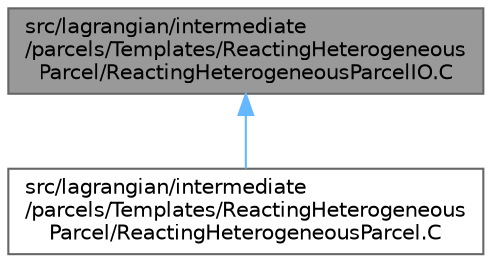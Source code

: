 digraph "src/lagrangian/intermediate/parcels/Templates/ReactingHeterogeneousParcel/ReactingHeterogeneousParcelIO.C"
{
 // LATEX_PDF_SIZE
  bgcolor="transparent";
  edge [fontname=Helvetica,fontsize=10,labelfontname=Helvetica,labelfontsize=10];
  node [fontname=Helvetica,fontsize=10,shape=box,height=0.2,width=0.4];
  Node1 [id="Node000001",label="src/lagrangian/intermediate\l/parcels/Templates/ReactingHeterogeneous\lParcel/ReactingHeterogeneousParcelIO.C",height=0.2,width=0.4,color="gray40", fillcolor="grey60", style="filled", fontcolor="black",tooltip=" "];
  Node1 -> Node2 [id="edge1_Node000001_Node000002",dir="back",color="steelblue1",style="solid",tooltip=" "];
  Node2 [id="Node000002",label="src/lagrangian/intermediate\l/parcels/Templates/ReactingHeterogeneous\lParcel/ReactingHeterogeneousParcel.C",height=0.2,width=0.4,color="grey40", fillcolor="white", style="filled",URL="$ReactingHeterogeneousParcel_8C.html",tooltip=" "];
}
